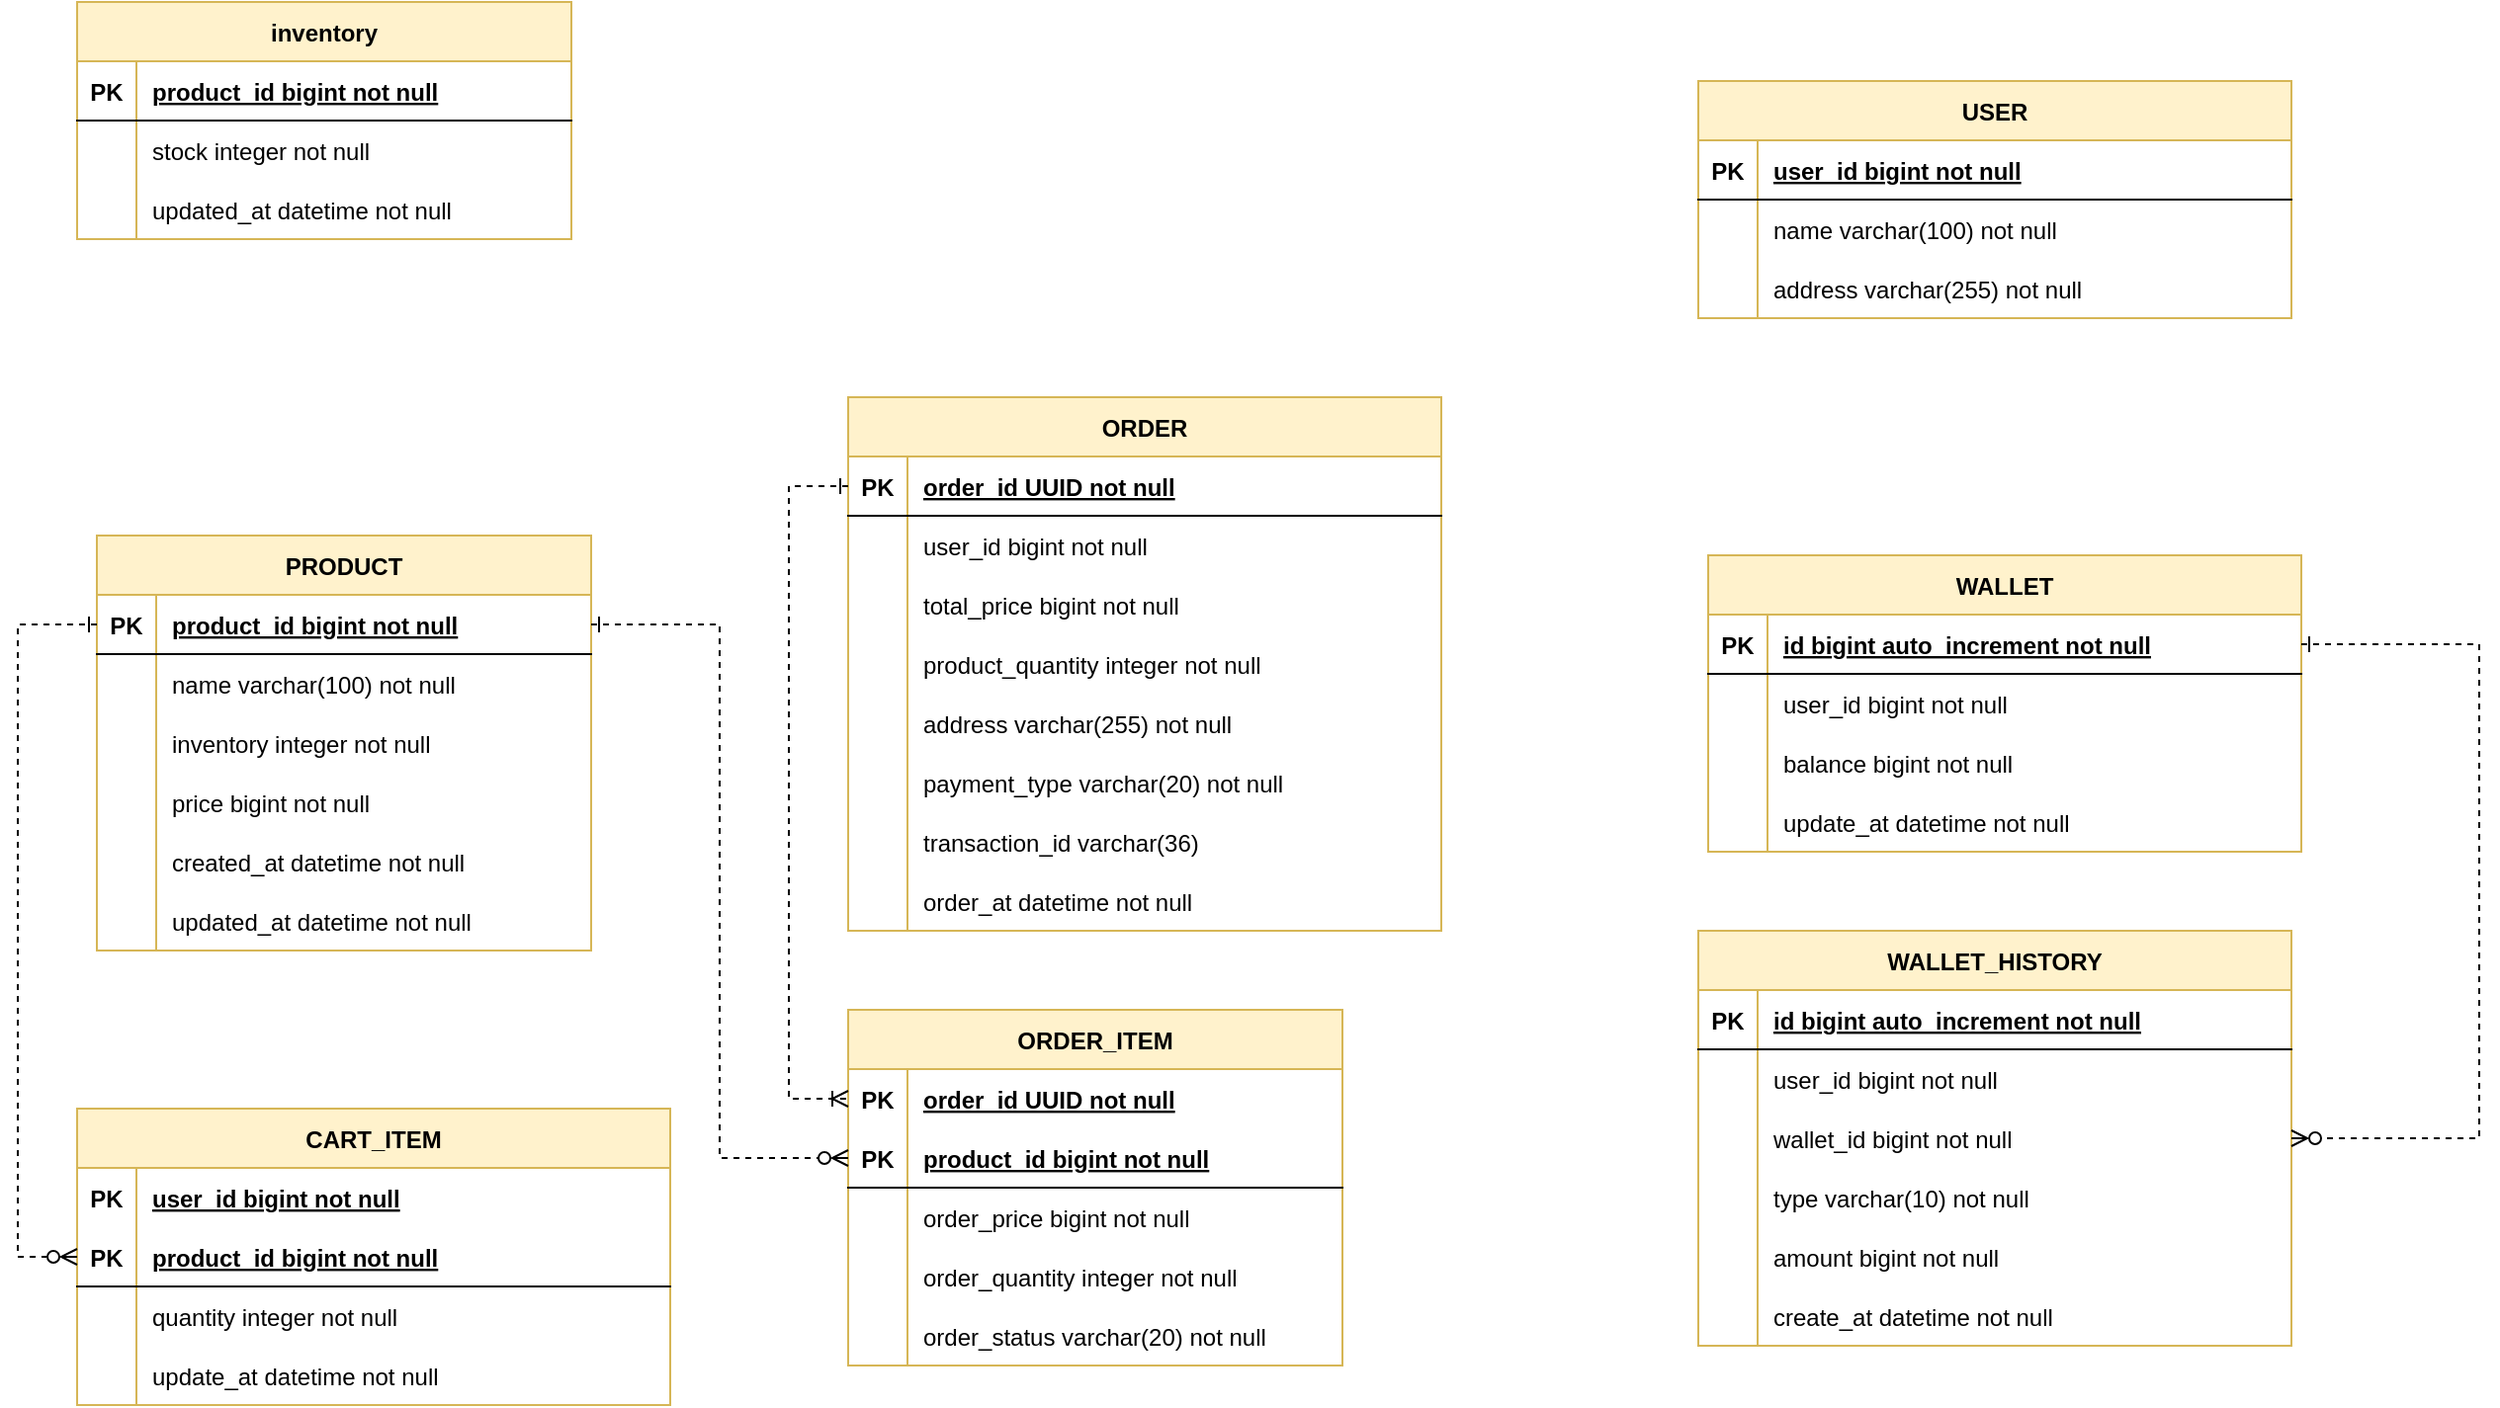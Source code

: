 <mxfile version="24.2.2" type="github">
  <diagram id="R2lEEEUBdFMjLlhIrx00" name="Page-1">
    <mxGraphModel dx="747" dy="1700" grid="1" gridSize="10" guides="1" tooltips="1" connect="1" arrows="1" fold="1" page="1" pageScale="1" pageWidth="850" pageHeight="1100" math="0" shadow="0" extFonts="Permanent Marker^https://fonts.googleapis.com/css?family=Permanent+Marker">
      <root>
        <mxCell id="0" />
        <mxCell id="1" parent="0" />
        <mxCell id="C-vyLk0tnHw3VtMMgP7b-23" value="PRODUCT" style="shape=table;startSize=30;container=1;collapsible=1;childLayout=tableLayout;fixedRows=1;rowLines=0;fontStyle=1;align=center;resizeLast=1;fillColor=#fff2cc;strokeColor=#d6b656;" parent="1" vertex="1">
          <mxGeometry x="120" y="120" width="250" height="210" as="geometry" />
        </mxCell>
        <mxCell id="C-vyLk0tnHw3VtMMgP7b-24" value="" style="shape=partialRectangle;collapsible=0;dropTarget=0;pointerEvents=0;fillColor=none;points=[[0,0.5],[1,0.5]];portConstraint=eastwest;top=0;left=0;right=0;bottom=1;" parent="C-vyLk0tnHw3VtMMgP7b-23" vertex="1">
          <mxGeometry y="30" width="250" height="30" as="geometry" />
        </mxCell>
        <mxCell id="C-vyLk0tnHw3VtMMgP7b-25" value="PK" style="shape=partialRectangle;overflow=hidden;connectable=0;fillColor=none;top=0;left=0;bottom=0;right=0;fontStyle=1;" parent="C-vyLk0tnHw3VtMMgP7b-24" vertex="1">
          <mxGeometry width="30" height="30" as="geometry">
            <mxRectangle width="30" height="30" as="alternateBounds" />
          </mxGeometry>
        </mxCell>
        <mxCell id="C-vyLk0tnHw3VtMMgP7b-26" value="product_id bigint not null" style="shape=partialRectangle;overflow=hidden;connectable=0;fillColor=none;top=0;left=0;bottom=0;right=0;align=left;spacingLeft=6;fontStyle=5;" parent="C-vyLk0tnHw3VtMMgP7b-24" vertex="1">
          <mxGeometry x="30" width="220" height="30" as="geometry">
            <mxRectangle width="220" height="30" as="alternateBounds" />
          </mxGeometry>
        </mxCell>
        <mxCell id="C-vyLk0tnHw3VtMMgP7b-27" value="" style="shape=partialRectangle;collapsible=0;dropTarget=0;pointerEvents=0;fillColor=none;points=[[0,0.5],[1,0.5]];portConstraint=eastwest;top=0;left=0;right=0;bottom=0;" parent="C-vyLk0tnHw3VtMMgP7b-23" vertex="1">
          <mxGeometry y="60" width="250" height="30" as="geometry" />
        </mxCell>
        <mxCell id="C-vyLk0tnHw3VtMMgP7b-28" value="" style="shape=partialRectangle;overflow=hidden;connectable=0;fillColor=none;top=0;left=0;bottom=0;right=0;" parent="C-vyLk0tnHw3VtMMgP7b-27" vertex="1">
          <mxGeometry width="30" height="30" as="geometry">
            <mxRectangle width="30" height="30" as="alternateBounds" />
          </mxGeometry>
        </mxCell>
        <mxCell id="C-vyLk0tnHw3VtMMgP7b-29" value="name varchar(100) not null" style="shape=partialRectangle;overflow=hidden;connectable=0;fillColor=none;top=0;left=0;bottom=0;right=0;align=left;spacingLeft=6;" parent="C-vyLk0tnHw3VtMMgP7b-27" vertex="1">
          <mxGeometry x="30" width="220" height="30" as="geometry">
            <mxRectangle width="220" height="30" as="alternateBounds" />
          </mxGeometry>
        </mxCell>
        <mxCell id="a4mr9qT8pK7Ht2wYqa7h-1" value="" style="shape=tableRow;horizontal=0;startSize=0;swimlaneHead=0;swimlaneBody=0;fillColor=none;collapsible=0;dropTarget=0;points=[[0,0.5],[1,0.5]];portConstraint=eastwest;top=0;left=0;right=0;bottom=0;" parent="C-vyLk0tnHw3VtMMgP7b-23" vertex="1">
          <mxGeometry y="90" width="250" height="30" as="geometry" />
        </mxCell>
        <mxCell id="a4mr9qT8pK7Ht2wYqa7h-2" value="" style="shape=partialRectangle;connectable=0;fillColor=none;top=0;left=0;bottom=0;right=0;editable=1;overflow=hidden;" parent="a4mr9qT8pK7Ht2wYqa7h-1" vertex="1">
          <mxGeometry width="30" height="30" as="geometry">
            <mxRectangle width="30" height="30" as="alternateBounds" />
          </mxGeometry>
        </mxCell>
        <mxCell id="a4mr9qT8pK7Ht2wYqa7h-3" value="inventory integer not null" style="shape=partialRectangle;connectable=0;fillColor=none;top=0;left=0;bottom=0;right=0;align=left;spacingLeft=6;overflow=hidden;" parent="a4mr9qT8pK7Ht2wYqa7h-1" vertex="1">
          <mxGeometry x="30" width="220" height="30" as="geometry">
            <mxRectangle width="220" height="30" as="alternateBounds" />
          </mxGeometry>
        </mxCell>
        <mxCell id="a4mr9qT8pK7Ht2wYqa7h-4" value="" style="shape=tableRow;horizontal=0;startSize=0;swimlaneHead=0;swimlaneBody=0;fillColor=none;collapsible=0;dropTarget=0;points=[[0,0.5],[1,0.5]];portConstraint=eastwest;top=0;left=0;right=0;bottom=0;" parent="C-vyLk0tnHw3VtMMgP7b-23" vertex="1">
          <mxGeometry y="120" width="250" height="30" as="geometry" />
        </mxCell>
        <mxCell id="a4mr9qT8pK7Ht2wYqa7h-5" value="" style="shape=partialRectangle;connectable=0;fillColor=none;top=0;left=0;bottom=0;right=0;editable=1;overflow=hidden;" parent="a4mr9qT8pK7Ht2wYqa7h-4" vertex="1">
          <mxGeometry width="30" height="30" as="geometry">
            <mxRectangle width="30" height="30" as="alternateBounds" />
          </mxGeometry>
        </mxCell>
        <mxCell id="a4mr9qT8pK7Ht2wYqa7h-6" value="price bigint not null" style="shape=partialRectangle;connectable=0;fillColor=none;top=0;left=0;bottom=0;right=0;align=left;spacingLeft=6;overflow=hidden;" parent="a4mr9qT8pK7Ht2wYqa7h-4" vertex="1">
          <mxGeometry x="30" width="220" height="30" as="geometry">
            <mxRectangle width="220" height="30" as="alternateBounds" />
          </mxGeometry>
        </mxCell>
        <mxCell id="a4mr9qT8pK7Ht2wYqa7h-7" value="" style="shape=tableRow;horizontal=0;startSize=0;swimlaneHead=0;swimlaneBody=0;fillColor=none;collapsible=0;dropTarget=0;points=[[0,0.5],[1,0.5]];portConstraint=eastwest;top=0;left=0;right=0;bottom=0;" parent="C-vyLk0tnHw3VtMMgP7b-23" vertex="1">
          <mxGeometry y="150" width="250" height="30" as="geometry" />
        </mxCell>
        <mxCell id="a4mr9qT8pK7Ht2wYqa7h-8" value="" style="shape=partialRectangle;connectable=0;fillColor=none;top=0;left=0;bottom=0;right=0;editable=1;overflow=hidden;" parent="a4mr9qT8pK7Ht2wYqa7h-7" vertex="1">
          <mxGeometry width="30" height="30" as="geometry">
            <mxRectangle width="30" height="30" as="alternateBounds" />
          </mxGeometry>
        </mxCell>
        <mxCell id="a4mr9qT8pK7Ht2wYqa7h-9" value="created_at datetime not null" style="shape=partialRectangle;connectable=0;fillColor=none;top=0;left=0;bottom=0;right=0;align=left;spacingLeft=6;overflow=hidden;" parent="a4mr9qT8pK7Ht2wYqa7h-7" vertex="1">
          <mxGeometry x="30" width="220" height="30" as="geometry">
            <mxRectangle width="220" height="30" as="alternateBounds" />
          </mxGeometry>
        </mxCell>
        <mxCell id="a4mr9qT8pK7Ht2wYqa7h-10" value="" style="shape=tableRow;horizontal=0;startSize=0;swimlaneHead=0;swimlaneBody=0;fillColor=none;collapsible=0;dropTarget=0;points=[[0,0.5],[1,0.5]];portConstraint=eastwest;top=0;left=0;right=0;bottom=0;" parent="C-vyLk0tnHw3VtMMgP7b-23" vertex="1">
          <mxGeometry y="180" width="250" height="30" as="geometry" />
        </mxCell>
        <mxCell id="a4mr9qT8pK7Ht2wYqa7h-11" value="" style="shape=partialRectangle;connectable=0;fillColor=none;top=0;left=0;bottom=0;right=0;editable=1;overflow=hidden;" parent="a4mr9qT8pK7Ht2wYqa7h-10" vertex="1">
          <mxGeometry width="30" height="30" as="geometry">
            <mxRectangle width="30" height="30" as="alternateBounds" />
          </mxGeometry>
        </mxCell>
        <mxCell id="a4mr9qT8pK7Ht2wYqa7h-12" value="updated_at datetime not null" style="shape=partialRectangle;connectable=0;fillColor=none;top=0;left=0;bottom=0;right=0;align=left;spacingLeft=6;overflow=hidden;" parent="a4mr9qT8pK7Ht2wYqa7h-10" vertex="1">
          <mxGeometry x="30" width="220" height="30" as="geometry">
            <mxRectangle width="220" height="30" as="alternateBounds" />
          </mxGeometry>
        </mxCell>
        <mxCell id="a4mr9qT8pK7Ht2wYqa7h-13" value="ORDER" style="shape=table;startSize=30;container=1;collapsible=1;childLayout=tableLayout;fixedRows=1;rowLines=0;fontStyle=1;align=center;resizeLast=1;fillColor=#fff2cc;strokeColor=#d6b656;" parent="1" vertex="1">
          <mxGeometry x="500" y="50" width="300" height="270" as="geometry" />
        </mxCell>
        <mxCell id="a4mr9qT8pK7Ht2wYqa7h-14" value="" style="shape=partialRectangle;collapsible=0;dropTarget=0;pointerEvents=0;fillColor=none;points=[[0,0.5],[1,0.5]];portConstraint=eastwest;top=0;left=0;right=0;bottom=1;" parent="a4mr9qT8pK7Ht2wYqa7h-13" vertex="1">
          <mxGeometry y="30" width="300" height="30" as="geometry" />
        </mxCell>
        <mxCell id="a4mr9qT8pK7Ht2wYqa7h-15" value="PK" style="shape=partialRectangle;overflow=hidden;connectable=0;fillColor=none;top=0;left=0;bottom=0;right=0;fontStyle=1;" parent="a4mr9qT8pK7Ht2wYqa7h-14" vertex="1">
          <mxGeometry width="30" height="30" as="geometry">
            <mxRectangle width="30" height="30" as="alternateBounds" />
          </mxGeometry>
        </mxCell>
        <mxCell id="a4mr9qT8pK7Ht2wYqa7h-16" value="order_id UUID not null" style="shape=partialRectangle;overflow=hidden;connectable=0;fillColor=none;top=0;left=0;bottom=0;right=0;align=left;spacingLeft=6;fontStyle=5;" parent="a4mr9qT8pK7Ht2wYqa7h-14" vertex="1">
          <mxGeometry x="30" width="270" height="30" as="geometry">
            <mxRectangle width="270" height="30" as="alternateBounds" />
          </mxGeometry>
        </mxCell>
        <mxCell id="a4mr9qT8pK7Ht2wYqa7h-17" value="" style="shape=partialRectangle;collapsible=0;dropTarget=0;pointerEvents=0;fillColor=none;points=[[0,0.5],[1,0.5]];portConstraint=eastwest;top=0;left=0;right=0;bottom=0;" parent="a4mr9qT8pK7Ht2wYqa7h-13" vertex="1">
          <mxGeometry y="60" width="300" height="30" as="geometry" />
        </mxCell>
        <mxCell id="a4mr9qT8pK7Ht2wYqa7h-18" value="" style="shape=partialRectangle;overflow=hidden;connectable=0;fillColor=none;top=0;left=0;bottom=0;right=0;" parent="a4mr9qT8pK7Ht2wYqa7h-17" vertex="1">
          <mxGeometry width="30" height="30" as="geometry">
            <mxRectangle width="30" height="30" as="alternateBounds" />
          </mxGeometry>
        </mxCell>
        <mxCell id="a4mr9qT8pK7Ht2wYqa7h-19" value="user_id bigint not null" style="shape=partialRectangle;overflow=hidden;connectable=0;fillColor=none;top=0;left=0;bottom=0;right=0;align=left;spacingLeft=6;" parent="a4mr9qT8pK7Ht2wYqa7h-17" vertex="1">
          <mxGeometry x="30" width="270" height="30" as="geometry">
            <mxRectangle width="270" height="30" as="alternateBounds" />
          </mxGeometry>
        </mxCell>
        <mxCell id="a4mr9qT8pK7Ht2wYqa7h-20" value="" style="shape=tableRow;horizontal=0;startSize=0;swimlaneHead=0;swimlaneBody=0;fillColor=none;collapsible=0;dropTarget=0;points=[[0,0.5],[1,0.5]];portConstraint=eastwest;top=0;left=0;right=0;bottom=0;" parent="a4mr9qT8pK7Ht2wYqa7h-13" vertex="1">
          <mxGeometry y="90" width="300" height="30" as="geometry" />
        </mxCell>
        <mxCell id="a4mr9qT8pK7Ht2wYqa7h-21" value="" style="shape=partialRectangle;connectable=0;fillColor=none;top=0;left=0;bottom=0;right=0;editable=1;overflow=hidden;" parent="a4mr9qT8pK7Ht2wYqa7h-20" vertex="1">
          <mxGeometry width="30" height="30" as="geometry">
            <mxRectangle width="30" height="30" as="alternateBounds" />
          </mxGeometry>
        </mxCell>
        <mxCell id="a4mr9qT8pK7Ht2wYqa7h-22" value="total_price bigint not null" style="shape=partialRectangle;connectable=0;fillColor=none;top=0;left=0;bottom=0;right=0;align=left;spacingLeft=6;overflow=hidden;" parent="a4mr9qT8pK7Ht2wYqa7h-20" vertex="1">
          <mxGeometry x="30" width="270" height="30" as="geometry">
            <mxRectangle width="270" height="30" as="alternateBounds" />
          </mxGeometry>
        </mxCell>
        <mxCell id="a4mr9qT8pK7Ht2wYqa7h-23" value="" style="shape=tableRow;horizontal=0;startSize=0;swimlaneHead=0;swimlaneBody=0;fillColor=none;collapsible=0;dropTarget=0;points=[[0,0.5],[1,0.5]];portConstraint=eastwest;top=0;left=0;right=0;bottom=0;" parent="a4mr9qT8pK7Ht2wYqa7h-13" vertex="1">
          <mxGeometry y="120" width="300" height="30" as="geometry" />
        </mxCell>
        <mxCell id="a4mr9qT8pK7Ht2wYqa7h-24" value="" style="shape=partialRectangle;connectable=0;fillColor=none;top=0;left=0;bottom=0;right=0;editable=1;overflow=hidden;" parent="a4mr9qT8pK7Ht2wYqa7h-23" vertex="1">
          <mxGeometry width="30" height="30" as="geometry">
            <mxRectangle width="30" height="30" as="alternateBounds" />
          </mxGeometry>
        </mxCell>
        <mxCell id="a4mr9qT8pK7Ht2wYqa7h-25" value="product_quantity integer not null" style="shape=partialRectangle;connectable=0;fillColor=none;top=0;left=0;bottom=0;right=0;align=left;spacingLeft=6;overflow=hidden;" parent="a4mr9qT8pK7Ht2wYqa7h-23" vertex="1">
          <mxGeometry x="30" width="270" height="30" as="geometry">
            <mxRectangle width="270" height="30" as="alternateBounds" />
          </mxGeometry>
        </mxCell>
        <mxCell id="a4mr9qT8pK7Ht2wYqa7h-141" value="" style="shape=tableRow;horizontal=0;startSize=0;swimlaneHead=0;swimlaneBody=0;fillColor=none;collapsible=0;dropTarget=0;points=[[0,0.5],[1,0.5]];portConstraint=eastwest;top=0;left=0;right=0;bottom=0;" parent="a4mr9qT8pK7Ht2wYqa7h-13" vertex="1">
          <mxGeometry y="150" width="300" height="30" as="geometry" />
        </mxCell>
        <mxCell id="a4mr9qT8pK7Ht2wYqa7h-142" value="" style="shape=partialRectangle;connectable=0;fillColor=none;top=0;left=0;bottom=0;right=0;editable=1;overflow=hidden;" parent="a4mr9qT8pK7Ht2wYqa7h-141" vertex="1">
          <mxGeometry width="30" height="30" as="geometry">
            <mxRectangle width="30" height="30" as="alternateBounds" />
          </mxGeometry>
        </mxCell>
        <mxCell id="a4mr9qT8pK7Ht2wYqa7h-143" value="address varchar(255) not null" style="shape=partialRectangle;connectable=0;fillColor=none;top=0;left=0;bottom=0;right=0;align=left;spacingLeft=6;overflow=hidden;" parent="a4mr9qT8pK7Ht2wYqa7h-141" vertex="1">
          <mxGeometry x="30" width="270" height="30" as="geometry">
            <mxRectangle width="270" height="30" as="alternateBounds" />
          </mxGeometry>
        </mxCell>
        <mxCell id="a4mr9qT8pK7Ht2wYqa7h-147" value="" style="shape=tableRow;horizontal=0;startSize=0;swimlaneHead=0;swimlaneBody=0;fillColor=none;collapsible=0;dropTarget=0;points=[[0,0.5],[1,0.5]];portConstraint=eastwest;top=0;left=0;right=0;bottom=0;" parent="a4mr9qT8pK7Ht2wYqa7h-13" vertex="1">
          <mxGeometry y="180" width="300" height="30" as="geometry" />
        </mxCell>
        <mxCell id="a4mr9qT8pK7Ht2wYqa7h-148" value="" style="shape=partialRectangle;connectable=0;fillColor=none;top=0;left=0;bottom=0;right=0;editable=1;overflow=hidden;" parent="a4mr9qT8pK7Ht2wYqa7h-147" vertex="1">
          <mxGeometry width="30" height="30" as="geometry">
            <mxRectangle width="30" height="30" as="alternateBounds" />
          </mxGeometry>
        </mxCell>
        <mxCell id="a4mr9qT8pK7Ht2wYqa7h-149" value="payment_type varchar(20) not null" style="shape=partialRectangle;connectable=0;fillColor=none;top=0;left=0;bottom=0;right=0;align=left;spacingLeft=6;overflow=hidden;" parent="a4mr9qT8pK7Ht2wYqa7h-147" vertex="1">
          <mxGeometry x="30" width="270" height="30" as="geometry">
            <mxRectangle width="270" height="30" as="alternateBounds" />
          </mxGeometry>
        </mxCell>
        <mxCell id="a4mr9qT8pK7Ht2wYqa7h-144" value="" style="shape=tableRow;horizontal=0;startSize=0;swimlaneHead=0;swimlaneBody=0;fillColor=none;collapsible=0;dropTarget=0;points=[[0,0.5],[1,0.5]];portConstraint=eastwest;top=0;left=0;right=0;bottom=0;" parent="a4mr9qT8pK7Ht2wYqa7h-13" vertex="1">
          <mxGeometry y="210" width="300" height="30" as="geometry" />
        </mxCell>
        <mxCell id="a4mr9qT8pK7Ht2wYqa7h-145" value="" style="shape=partialRectangle;connectable=0;fillColor=none;top=0;left=0;bottom=0;right=0;editable=1;overflow=hidden;" parent="a4mr9qT8pK7Ht2wYqa7h-144" vertex="1">
          <mxGeometry width="30" height="30" as="geometry">
            <mxRectangle width="30" height="30" as="alternateBounds" />
          </mxGeometry>
        </mxCell>
        <mxCell id="a4mr9qT8pK7Ht2wYqa7h-146" value="transaction_id varchar(36)" style="shape=partialRectangle;connectable=0;fillColor=none;top=0;left=0;bottom=0;right=0;align=left;spacingLeft=6;overflow=hidden;" parent="a4mr9qT8pK7Ht2wYqa7h-144" vertex="1">
          <mxGeometry x="30" width="270" height="30" as="geometry">
            <mxRectangle width="270" height="30" as="alternateBounds" />
          </mxGeometry>
        </mxCell>
        <mxCell id="a4mr9qT8pK7Ht2wYqa7h-26" value="" style="shape=tableRow;horizontal=0;startSize=0;swimlaneHead=0;swimlaneBody=0;fillColor=none;collapsible=0;dropTarget=0;points=[[0,0.5],[1,0.5]];portConstraint=eastwest;top=0;left=0;right=0;bottom=0;" parent="a4mr9qT8pK7Ht2wYqa7h-13" vertex="1">
          <mxGeometry y="240" width="300" height="30" as="geometry" />
        </mxCell>
        <mxCell id="a4mr9qT8pK7Ht2wYqa7h-27" value="" style="shape=partialRectangle;connectable=0;fillColor=none;top=0;left=0;bottom=0;right=0;editable=1;overflow=hidden;" parent="a4mr9qT8pK7Ht2wYqa7h-26" vertex="1">
          <mxGeometry width="30" height="30" as="geometry">
            <mxRectangle width="30" height="30" as="alternateBounds" />
          </mxGeometry>
        </mxCell>
        <mxCell id="a4mr9qT8pK7Ht2wYqa7h-28" value="order_at datetime not null" style="shape=partialRectangle;connectable=0;fillColor=none;top=0;left=0;bottom=0;right=0;align=left;spacingLeft=6;overflow=hidden;" parent="a4mr9qT8pK7Ht2wYqa7h-26" vertex="1">
          <mxGeometry x="30" width="270" height="30" as="geometry">
            <mxRectangle width="270" height="30" as="alternateBounds" />
          </mxGeometry>
        </mxCell>
        <mxCell id="a4mr9qT8pK7Ht2wYqa7h-32" value="ORDER_ITEM" style="shape=table;startSize=30;container=1;collapsible=1;childLayout=tableLayout;fixedRows=1;rowLines=0;fontStyle=1;align=center;resizeLast=1;fillColor=#fff2cc;strokeColor=#d6b656;" parent="1" vertex="1">
          <mxGeometry x="500" y="360" width="250" height="180" as="geometry" />
        </mxCell>
        <mxCell id="a4mr9qT8pK7Ht2wYqa7h-51" value="" style="shape=tableRow;horizontal=0;startSize=0;swimlaneHead=0;swimlaneBody=0;fillColor=none;collapsible=0;dropTarget=0;points=[[0,0.5],[1,0.5]];portConstraint=eastwest;top=0;left=0;right=0;bottom=0;" parent="a4mr9qT8pK7Ht2wYqa7h-32" vertex="1">
          <mxGeometry y="30" width="250" height="30" as="geometry" />
        </mxCell>
        <mxCell id="a4mr9qT8pK7Ht2wYqa7h-52" value="PK" style="shape=partialRectangle;connectable=0;fillColor=none;top=0;left=0;bottom=0;right=0;editable=1;overflow=hidden;fontStyle=1" parent="a4mr9qT8pK7Ht2wYqa7h-51" vertex="1">
          <mxGeometry width="30" height="30" as="geometry">
            <mxRectangle width="30" height="30" as="alternateBounds" />
          </mxGeometry>
        </mxCell>
        <mxCell id="a4mr9qT8pK7Ht2wYqa7h-53" value="order_id UUID not null" style="shape=partialRectangle;connectable=0;fillColor=none;top=0;left=0;bottom=0;right=0;align=left;spacingLeft=6;overflow=hidden;fontStyle=5" parent="a4mr9qT8pK7Ht2wYqa7h-51" vertex="1">
          <mxGeometry x="30" width="220" height="30" as="geometry">
            <mxRectangle width="220" height="30" as="alternateBounds" />
          </mxGeometry>
        </mxCell>
        <mxCell id="a4mr9qT8pK7Ht2wYqa7h-33" value="" style="shape=partialRectangle;collapsible=0;dropTarget=0;pointerEvents=0;fillColor=none;points=[[0,0.5],[1,0.5]];portConstraint=eastwest;top=0;left=0;right=0;bottom=1;" parent="a4mr9qT8pK7Ht2wYqa7h-32" vertex="1">
          <mxGeometry y="60" width="250" height="30" as="geometry" />
        </mxCell>
        <mxCell id="a4mr9qT8pK7Ht2wYqa7h-34" value="PK" style="shape=partialRectangle;overflow=hidden;connectable=0;fillColor=none;top=0;left=0;bottom=0;right=0;fontStyle=1;" parent="a4mr9qT8pK7Ht2wYqa7h-33" vertex="1">
          <mxGeometry width="30" height="30" as="geometry">
            <mxRectangle width="30" height="30" as="alternateBounds" />
          </mxGeometry>
        </mxCell>
        <mxCell id="a4mr9qT8pK7Ht2wYqa7h-35" value="product_id bigint not null" style="shape=partialRectangle;overflow=hidden;connectable=0;fillColor=none;top=0;left=0;bottom=0;right=0;align=left;spacingLeft=6;fontStyle=5;" parent="a4mr9qT8pK7Ht2wYqa7h-33" vertex="1">
          <mxGeometry x="30" width="220" height="30" as="geometry">
            <mxRectangle width="220" height="30" as="alternateBounds" />
          </mxGeometry>
        </mxCell>
        <mxCell id="a4mr9qT8pK7Ht2wYqa7h-36" value="" style="shape=partialRectangle;collapsible=0;dropTarget=0;pointerEvents=0;fillColor=none;points=[[0,0.5],[1,0.5]];portConstraint=eastwest;top=0;left=0;right=0;bottom=0;" parent="a4mr9qT8pK7Ht2wYqa7h-32" vertex="1">
          <mxGeometry y="90" width="250" height="30" as="geometry" />
        </mxCell>
        <mxCell id="a4mr9qT8pK7Ht2wYqa7h-37" value="" style="shape=partialRectangle;overflow=hidden;connectable=0;fillColor=none;top=0;left=0;bottom=0;right=0;" parent="a4mr9qT8pK7Ht2wYqa7h-36" vertex="1">
          <mxGeometry width="30" height="30" as="geometry">
            <mxRectangle width="30" height="30" as="alternateBounds" />
          </mxGeometry>
        </mxCell>
        <mxCell id="a4mr9qT8pK7Ht2wYqa7h-38" value="order_price bigint not null" style="shape=partialRectangle;overflow=hidden;connectable=0;fillColor=none;top=0;left=0;bottom=0;right=0;align=left;spacingLeft=6;" parent="a4mr9qT8pK7Ht2wYqa7h-36" vertex="1">
          <mxGeometry x="30" width="220" height="30" as="geometry">
            <mxRectangle width="220" height="30" as="alternateBounds" />
          </mxGeometry>
        </mxCell>
        <mxCell id="a4mr9qT8pK7Ht2wYqa7h-39" value="" style="shape=tableRow;horizontal=0;startSize=0;swimlaneHead=0;swimlaneBody=0;fillColor=none;collapsible=0;dropTarget=0;points=[[0,0.5],[1,0.5]];portConstraint=eastwest;top=0;left=0;right=0;bottom=0;" parent="a4mr9qT8pK7Ht2wYqa7h-32" vertex="1">
          <mxGeometry y="120" width="250" height="30" as="geometry" />
        </mxCell>
        <mxCell id="a4mr9qT8pK7Ht2wYqa7h-40" value="" style="shape=partialRectangle;connectable=0;fillColor=none;top=0;left=0;bottom=0;right=0;editable=1;overflow=hidden;" parent="a4mr9qT8pK7Ht2wYqa7h-39" vertex="1">
          <mxGeometry width="30" height="30" as="geometry">
            <mxRectangle width="30" height="30" as="alternateBounds" />
          </mxGeometry>
        </mxCell>
        <mxCell id="a4mr9qT8pK7Ht2wYqa7h-41" value="order_quantity integer not null" style="shape=partialRectangle;connectable=0;fillColor=none;top=0;left=0;bottom=0;right=0;align=left;spacingLeft=6;overflow=hidden;" parent="a4mr9qT8pK7Ht2wYqa7h-39" vertex="1">
          <mxGeometry x="30" width="220" height="30" as="geometry">
            <mxRectangle width="220" height="30" as="alternateBounds" />
          </mxGeometry>
        </mxCell>
        <mxCell id="a4mr9qT8pK7Ht2wYqa7h-42" value="" style="shape=tableRow;horizontal=0;startSize=0;swimlaneHead=0;swimlaneBody=0;fillColor=none;collapsible=0;dropTarget=0;points=[[0,0.5],[1,0.5]];portConstraint=eastwest;top=0;left=0;right=0;bottom=0;" parent="a4mr9qT8pK7Ht2wYqa7h-32" vertex="1">
          <mxGeometry y="150" width="250" height="30" as="geometry" />
        </mxCell>
        <mxCell id="a4mr9qT8pK7Ht2wYqa7h-43" value="" style="shape=partialRectangle;connectable=0;fillColor=none;top=0;left=0;bottom=0;right=0;editable=1;overflow=hidden;" parent="a4mr9qT8pK7Ht2wYqa7h-42" vertex="1">
          <mxGeometry width="30" height="30" as="geometry">
            <mxRectangle width="30" height="30" as="alternateBounds" />
          </mxGeometry>
        </mxCell>
        <mxCell id="a4mr9qT8pK7Ht2wYqa7h-44" value="order_status varchar(20) not null" style="shape=partialRectangle;connectable=0;fillColor=none;top=0;left=0;bottom=0;right=0;align=left;spacingLeft=6;overflow=hidden;" parent="a4mr9qT8pK7Ht2wYqa7h-42" vertex="1">
          <mxGeometry x="30" width="220" height="30" as="geometry">
            <mxRectangle width="220" height="30" as="alternateBounds" />
          </mxGeometry>
        </mxCell>
        <mxCell id="a4mr9qT8pK7Ht2wYqa7h-55" style="edgeStyle=orthogonalEdgeStyle;rounded=0;orthogonalLoop=1;jettySize=auto;html=1;dashed=1;startArrow=ERone;startFill=0;endArrow=ERoneToMany;endFill=0;" parent="1" source="a4mr9qT8pK7Ht2wYqa7h-14" target="a4mr9qT8pK7Ht2wYqa7h-51" edge="1">
          <mxGeometry relative="1" as="geometry">
            <Array as="points">
              <mxPoint x="470" y="95" />
              <mxPoint x="470" y="405" />
            </Array>
          </mxGeometry>
        </mxCell>
        <mxCell id="a4mr9qT8pK7Ht2wYqa7h-56" style="edgeStyle=orthogonalEdgeStyle;rounded=0;orthogonalLoop=1;jettySize=auto;html=1;dashed=1;endArrow=ERzeroToMany;endFill=0;startArrow=ERone;startFill=0;" parent="1" source="C-vyLk0tnHw3VtMMgP7b-24" target="a4mr9qT8pK7Ht2wYqa7h-33" edge="1">
          <mxGeometry relative="1" as="geometry" />
        </mxCell>
        <mxCell id="a4mr9qT8pK7Ht2wYqa7h-57" value="WALLET" style="shape=table;startSize=30;container=1;collapsible=1;childLayout=tableLayout;fixedRows=1;rowLines=0;fontStyle=1;align=center;resizeLast=1;fillColor=#fff2cc;strokeColor=#d6b656;" parent="1" vertex="1">
          <mxGeometry x="935" y="130" width="300" height="150" as="geometry" />
        </mxCell>
        <mxCell id="a4mr9qT8pK7Ht2wYqa7h-58" value="" style="shape=partialRectangle;collapsible=0;dropTarget=0;pointerEvents=0;fillColor=none;points=[[0,0.5],[1,0.5]];portConstraint=eastwest;top=0;left=0;right=0;bottom=1;" parent="a4mr9qT8pK7Ht2wYqa7h-57" vertex="1">
          <mxGeometry y="30" width="300" height="30" as="geometry" />
        </mxCell>
        <mxCell id="a4mr9qT8pK7Ht2wYqa7h-59" value="PK" style="shape=partialRectangle;overflow=hidden;connectable=0;fillColor=none;top=0;left=0;bottom=0;right=0;fontStyle=1;" parent="a4mr9qT8pK7Ht2wYqa7h-58" vertex="1">
          <mxGeometry width="30" height="30" as="geometry">
            <mxRectangle width="30" height="30" as="alternateBounds" />
          </mxGeometry>
        </mxCell>
        <mxCell id="a4mr9qT8pK7Ht2wYqa7h-60" value="id bigint auto_increment not null" style="shape=partialRectangle;overflow=hidden;connectable=0;fillColor=none;top=0;left=0;bottom=0;right=0;align=left;spacingLeft=6;fontStyle=5;" parent="a4mr9qT8pK7Ht2wYqa7h-58" vertex="1">
          <mxGeometry x="30" width="270" height="30" as="geometry">
            <mxRectangle width="270" height="30" as="alternateBounds" />
          </mxGeometry>
        </mxCell>
        <mxCell id="a4mr9qT8pK7Ht2wYqa7h-61" value="" style="shape=partialRectangle;collapsible=0;dropTarget=0;pointerEvents=0;fillColor=none;points=[[0,0.5],[1,0.5]];portConstraint=eastwest;top=0;left=0;right=0;bottom=0;" parent="a4mr9qT8pK7Ht2wYqa7h-57" vertex="1">
          <mxGeometry y="60" width="300" height="30" as="geometry" />
        </mxCell>
        <mxCell id="a4mr9qT8pK7Ht2wYqa7h-62" value="" style="shape=partialRectangle;overflow=hidden;connectable=0;fillColor=none;top=0;left=0;bottom=0;right=0;" parent="a4mr9qT8pK7Ht2wYqa7h-61" vertex="1">
          <mxGeometry width="30" height="30" as="geometry">
            <mxRectangle width="30" height="30" as="alternateBounds" />
          </mxGeometry>
        </mxCell>
        <mxCell id="a4mr9qT8pK7Ht2wYqa7h-63" value="user_id bigint not null" style="shape=partialRectangle;overflow=hidden;connectable=0;fillColor=none;top=0;left=0;bottom=0;right=0;align=left;spacingLeft=6;" parent="a4mr9qT8pK7Ht2wYqa7h-61" vertex="1">
          <mxGeometry x="30" width="270" height="30" as="geometry">
            <mxRectangle width="270" height="30" as="alternateBounds" />
          </mxGeometry>
        </mxCell>
        <mxCell id="a4mr9qT8pK7Ht2wYqa7h-90" value="" style="shape=tableRow;horizontal=0;startSize=0;swimlaneHead=0;swimlaneBody=0;fillColor=none;collapsible=0;dropTarget=0;points=[[0,0.5],[1,0.5]];portConstraint=eastwest;top=0;left=0;right=0;bottom=0;" parent="a4mr9qT8pK7Ht2wYqa7h-57" vertex="1">
          <mxGeometry y="90" width="300" height="30" as="geometry" />
        </mxCell>
        <mxCell id="a4mr9qT8pK7Ht2wYqa7h-91" value="" style="shape=partialRectangle;connectable=0;fillColor=none;top=0;left=0;bottom=0;right=0;editable=1;overflow=hidden;" parent="a4mr9qT8pK7Ht2wYqa7h-90" vertex="1">
          <mxGeometry width="30" height="30" as="geometry">
            <mxRectangle width="30" height="30" as="alternateBounds" />
          </mxGeometry>
        </mxCell>
        <mxCell id="a4mr9qT8pK7Ht2wYqa7h-92" value="balance bigint not null" style="shape=partialRectangle;connectable=0;fillColor=none;top=0;left=0;bottom=0;right=0;align=left;spacingLeft=6;overflow=hidden;" parent="a4mr9qT8pK7Ht2wYqa7h-90" vertex="1">
          <mxGeometry x="30" width="270" height="30" as="geometry">
            <mxRectangle width="270" height="30" as="alternateBounds" />
          </mxGeometry>
        </mxCell>
        <mxCell id="a4mr9qT8pK7Ht2wYqa7h-64" value="" style="shape=tableRow;horizontal=0;startSize=0;swimlaneHead=0;swimlaneBody=0;fillColor=none;collapsible=0;dropTarget=0;points=[[0,0.5],[1,0.5]];portConstraint=eastwest;top=0;left=0;right=0;bottom=0;" parent="a4mr9qT8pK7Ht2wYqa7h-57" vertex="1">
          <mxGeometry y="120" width="300" height="30" as="geometry" />
        </mxCell>
        <mxCell id="a4mr9qT8pK7Ht2wYqa7h-65" value="" style="shape=partialRectangle;connectable=0;fillColor=none;top=0;left=0;bottom=0;right=0;editable=1;overflow=hidden;" parent="a4mr9qT8pK7Ht2wYqa7h-64" vertex="1">
          <mxGeometry width="30" height="30" as="geometry">
            <mxRectangle width="30" height="30" as="alternateBounds" />
          </mxGeometry>
        </mxCell>
        <mxCell id="a4mr9qT8pK7Ht2wYqa7h-66" value="update_at datetime not null" style="shape=partialRectangle;connectable=0;fillColor=none;top=0;left=0;bottom=0;right=0;align=left;spacingLeft=6;overflow=hidden;" parent="a4mr9qT8pK7Ht2wYqa7h-64" vertex="1">
          <mxGeometry x="30" width="270" height="30" as="geometry">
            <mxRectangle width="270" height="30" as="alternateBounds" />
          </mxGeometry>
        </mxCell>
        <mxCell id="a4mr9qT8pK7Ht2wYqa7h-73" value="WALLET_HISTORY" style="shape=table;startSize=30;container=1;collapsible=1;childLayout=tableLayout;fixedRows=1;rowLines=0;fontStyle=1;align=center;resizeLast=1;fillColor=#fff2cc;strokeColor=#d6b656;" parent="1" vertex="1">
          <mxGeometry x="930" y="320" width="300" height="210" as="geometry" />
        </mxCell>
        <mxCell id="a4mr9qT8pK7Ht2wYqa7h-74" value="" style="shape=partialRectangle;collapsible=0;dropTarget=0;pointerEvents=0;fillColor=none;points=[[0,0.5],[1,0.5]];portConstraint=eastwest;top=0;left=0;right=0;bottom=1;" parent="a4mr9qT8pK7Ht2wYqa7h-73" vertex="1">
          <mxGeometry y="30" width="300" height="30" as="geometry" />
        </mxCell>
        <mxCell id="a4mr9qT8pK7Ht2wYqa7h-75" value="PK" style="shape=partialRectangle;overflow=hidden;connectable=0;fillColor=none;top=0;left=0;bottom=0;right=0;fontStyle=1;" parent="a4mr9qT8pK7Ht2wYqa7h-74" vertex="1">
          <mxGeometry width="30" height="30" as="geometry">
            <mxRectangle width="30" height="30" as="alternateBounds" />
          </mxGeometry>
        </mxCell>
        <mxCell id="a4mr9qT8pK7Ht2wYqa7h-76" value="id bigint auto_increment not null" style="shape=partialRectangle;overflow=hidden;connectable=0;fillColor=none;top=0;left=0;bottom=0;right=0;align=left;spacingLeft=6;fontStyle=5;" parent="a4mr9qT8pK7Ht2wYqa7h-74" vertex="1">
          <mxGeometry x="30" width="270" height="30" as="geometry">
            <mxRectangle width="270" height="30" as="alternateBounds" />
          </mxGeometry>
        </mxCell>
        <mxCell id="a4mr9qT8pK7Ht2wYqa7h-77" value="" style="shape=partialRectangle;collapsible=0;dropTarget=0;pointerEvents=0;fillColor=none;points=[[0,0.5],[1,0.5]];portConstraint=eastwest;top=0;left=0;right=0;bottom=0;" parent="a4mr9qT8pK7Ht2wYqa7h-73" vertex="1">
          <mxGeometry y="60" width="300" height="30" as="geometry" />
        </mxCell>
        <mxCell id="a4mr9qT8pK7Ht2wYqa7h-78" value="" style="shape=partialRectangle;overflow=hidden;connectable=0;fillColor=none;top=0;left=0;bottom=0;right=0;" parent="a4mr9qT8pK7Ht2wYqa7h-77" vertex="1">
          <mxGeometry width="30" height="30" as="geometry">
            <mxRectangle width="30" height="30" as="alternateBounds" />
          </mxGeometry>
        </mxCell>
        <mxCell id="a4mr9qT8pK7Ht2wYqa7h-79" value="user_id bigint not null" style="shape=partialRectangle;overflow=hidden;connectable=0;fillColor=none;top=0;left=0;bottom=0;right=0;align=left;spacingLeft=6;" parent="a4mr9qT8pK7Ht2wYqa7h-77" vertex="1">
          <mxGeometry x="30" width="270" height="30" as="geometry">
            <mxRectangle width="270" height="30" as="alternateBounds" />
          </mxGeometry>
        </mxCell>
        <mxCell id="a4mr9qT8pK7Ht2wYqa7h-94" value="" style="shape=tableRow;horizontal=0;startSize=0;swimlaneHead=0;swimlaneBody=0;fillColor=none;collapsible=0;dropTarget=0;points=[[0,0.5],[1,0.5]];portConstraint=eastwest;top=0;left=0;right=0;bottom=0;" parent="a4mr9qT8pK7Ht2wYqa7h-73" vertex="1">
          <mxGeometry y="90" width="300" height="30" as="geometry" />
        </mxCell>
        <mxCell id="a4mr9qT8pK7Ht2wYqa7h-95" value="" style="shape=partialRectangle;connectable=0;fillColor=none;top=0;left=0;bottom=0;right=0;editable=1;overflow=hidden;" parent="a4mr9qT8pK7Ht2wYqa7h-94" vertex="1">
          <mxGeometry width="30" height="30" as="geometry">
            <mxRectangle width="30" height="30" as="alternateBounds" />
          </mxGeometry>
        </mxCell>
        <mxCell id="a4mr9qT8pK7Ht2wYqa7h-96" value="wallet_id bigint not null" style="shape=partialRectangle;connectable=0;fillColor=none;top=0;left=0;bottom=0;right=0;align=left;spacingLeft=6;overflow=hidden;" parent="a4mr9qT8pK7Ht2wYqa7h-94" vertex="1">
          <mxGeometry x="30" width="270" height="30" as="geometry">
            <mxRectangle width="270" height="30" as="alternateBounds" />
          </mxGeometry>
        </mxCell>
        <mxCell id="a4mr9qT8pK7Ht2wYqa7h-80" value="" style="shape=tableRow;horizontal=0;startSize=0;swimlaneHead=0;swimlaneBody=0;fillColor=none;collapsible=0;dropTarget=0;points=[[0,0.5],[1,0.5]];portConstraint=eastwest;top=0;left=0;right=0;bottom=0;" parent="a4mr9qT8pK7Ht2wYqa7h-73" vertex="1">
          <mxGeometry y="120" width="300" height="30" as="geometry" />
        </mxCell>
        <mxCell id="a4mr9qT8pK7Ht2wYqa7h-81" value="" style="shape=partialRectangle;connectable=0;fillColor=none;top=0;left=0;bottom=0;right=0;editable=1;overflow=hidden;" parent="a4mr9qT8pK7Ht2wYqa7h-80" vertex="1">
          <mxGeometry width="30" height="30" as="geometry">
            <mxRectangle width="30" height="30" as="alternateBounds" />
          </mxGeometry>
        </mxCell>
        <mxCell id="a4mr9qT8pK7Ht2wYqa7h-82" value="type varchar(10) not null" style="shape=partialRectangle;connectable=0;fillColor=none;top=0;left=0;bottom=0;right=0;align=left;spacingLeft=6;overflow=hidden;" parent="a4mr9qT8pK7Ht2wYqa7h-80" vertex="1">
          <mxGeometry x="30" width="270" height="30" as="geometry">
            <mxRectangle width="270" height="30" as="alternateBounds" />
          </mxGeometry>
        </mxCell>
        <mxCell id="a4mr9qT8pK7Ht2wYqa7h-83" value="" style="shape=tableRow;horizontal=0;startSize=0;swimlaneHead=0;swimlaneBody=0;fillColor=none;collapsible=0;dropTarget=0;points=[[0,0.5],[1,0.5]];portConstraint=eastwest;top=0;left=0;right=0;bottom=0;" parent="a4mr9qT8pK7Ht2wYqa7h-73" vertex="1">
          <mxGeometry y="150" width="300" height="30" as="geometry" />
        </mxCell>
        <mxCell id="a4mr9qT8pK7Ht2wYqa7h-84" value="" style="shape=partialRectangle;connectable=0;fillColor=none;top=0;left=0;bottom=0;right=0;editable=1;overflow=hidden;" parent="a4mr9qT8pK7Ht2wYqa7h-83" vertex="1">
          <mxGeometry width="30" height="30" as="geometry">
            <mxRectangle width="30" height="30" as="alternateBounds" />
          </mxGeometry>
        </mxCell>
        <mxCell id="a4mr9qT8pK7Ht2wYqa7h-85" value="amount bigint not null" style="shape=partialRectangle;connectable=0;fillColor=none;top=0;left=0;bottom=0;right=0;align=left;spacingLeft=6;overflow=hidden;" parent="a4mr9qT8pK7Ht2wYqa7h-83" vertex="1">
          <mxGeometry x="30" width="270" height="30" as="geometry">
            <mxRectangle width="270" height="30" as="alternateBounds" />
          </mxGeometry>
        </mxCell>
        <mxCell id="a4mr9qT8pK7Ht2wYqa7h-86" value="" style="shape=tableRow;horizontal=0;startSize=0;swimlaneHead=0;swimlaneBody=0;fillColor=none;collapsible=0;dropTarget=0;points=[[0,0.5],[1,0.5]];portConstraint=eastwest;top=0;left=0;right=0;bottom=0;" parent="a4mr9qT8pK7Ht2wYqa7h-73" vertex="1">
          <mxGeometry y="180" width="300" height="30" as="geometry" />
        </mxCell>
        <mxCell id="a4mr9qT8pK7Ht2wYqa7h-87" value="" style="shape=partialRectangle;connectable=0;fillColor=none;top=0;left=0;bottom=0;right=0;editable=1;overflow=hidden;" parent="a4mr9qT8pK7Ht2wYqa7h-86" vertex="1">
          <mxGeometry width="30" height="30" as="geometry">
            <mxRectangle width="30" height="30" as="alternateBounds" />
          </mxGeometry>
        </mxCell>
        <mxCell id="a4mr9qT8pK7Ht2wYqa7h-88" value="create_at datetime not null" style="shape=partialRectangle;connectable=0;fillColor=none;top=0;left=0;bottom=0;right=0;align=left;spacingLeft=6;overflow=hidden;" parent="a4mr9qT8pK7Ht2wYqa7h-86" vertex="1">
          <mxGeometry x="30" width="270" height="30" as="geometry">
            <mxRectangle width="270" height="30" as="alternateBounds" />
          </mxGeometry>
        </mxCell>
        <mxCell id="a4mr9qT8pK7Ht2wYqa7h-97" style="edgeStyle=orthogonalEdgeStyle;rounded=0;orthogonalLoop=1;jettySize=auto;html=1;dashed=1;endArrow=ERzeroToMany;endFill=0;startArrow=ERone;startFill=0;" parent="1" source="a4mr9qT8pK7Ht2wYqa7h-58" target="a4mr9qT8pK7Ht2wYqa7h-94" edge="1">
          <mxGeometry relative="1" as="geometry">
            <Array as="points">
              <mxPoint x="1325" y="175" />
              <mxPoint x="1325" y="425" />
            </Array>
          </mxGeometry>
        </mxCell>
        <mxCell id="a4mr9qT8pK7Ht2wYqa7h-98" value="CART_ITEM" style="shape=table;startSize=30;container=1;collapsible=1;childLayout=tableLayout;fixedRows=1;rowLines=0;fontStyle=1;align=center;resizeLast=1;fillColor=#fff2cc;strokeColor=#d6b656;" parent="1" vertex="1">
          <mxGeometry x="110" y="410" width="300" height="150" as="geometry" />
        </mxCell>
        <mxCell id="a4mr9qT8pK7Ht2wYqa7h-111" value="" style="shape=tableRow;horizontal=0;startSize=0;swimlaneHead=0;swimlaneBody=0;fillColor=none;collapsible=0;dropTarget=0;points=[[0,0.5],[1,0.5]];portConstraint=eastwest;top=0;left=0;right=0;bottom=0;" parent="a4mr9qT8pK7Ht2wYqa7h-98" vertex="1">
          <mxGeometry y="30" width="300" height="30" as="geometry" />
        </mxCell>
        <mxCell id="a4mr9qT8pK7Ht2wYqa7h-112" value="PK" style="shape=partialRectangle;connectable=0;fillColor=none;top=0;left=0;bottom=0;right=0;editable=1;overflow=hidden;fontStyle=1" parent="a4mr9qT8pK7Ht2wYqa7h-111" vertex="1">
          <mxGeometry width="30" height="30" as="geometry">
            <mxRectangle width="30" height="30" as="alternateBounds" />
          </mxGeometry>
        </mxCell>
        <mxCell id="a4mr9qT8pK7Ht2wYqa7h-113" value="user_id bigint not null" style="shape=partialRectangle;connectable=0;fillColor=none;top=0;left=0;bottom=0;right=0;align=left;spacingLeft=6;overflow=hidden;fontStyle=5" parent="a4mr9qT8pK7Ht2wYqa7h-111" vertex="1">
          <mxGeometry x="30" width="270" height="30" as="geometry">
            <mxRectangle width="270" height="30" as="alternateBounds" />
          </mxGeometry>
        </mxCell>
        <mxCell id="a4mr9qT8pK7Ht2wYqa7h-99" value="" style="shape=partialRectangle;collapsible=0;dropTarget=0;pointerEvents=0;fillColor=none;points=[[0,0.5],[1,0.5]];portConstraint=eastwest;top=0;left=0;right=0;bottom=1;" parent="a4mr9qT8pK7Ht2wYqa7h-98" vertex="1">
          <mxGeometry y="60" width="300" height="30" as="geometry" />
        </mxCell>
        <mxCell id="a4mr9qT8pK7Ht2wYqa7h-100" value="PK" style="shape=partialRectangle;overflow=hidden;connectable=0;fillColor=none;top=0;left=0;bottom=0;right=0;fontStyle=1;" parent="a4mr9qT8pK7Ht2wYqa7h-99" vertex="1">
          <mxGeometry width="30" height="30" as="geometry">
            <mxRectangle width="30" height="30" as="alternateBounds" />
          </mxGeometry>
        </mxCell>
        <mxCell id="a4mr9qT8pK7Ht2wYqa7h-101" value="product_id bigint not null" style="shape=partialRectangle;overflow=hidden;connectable=0;fillColor=none;top=0;left=0;bottom=0;right=0;align=left;spacingLeft=6;fontStyle=5;" parent="a4mr9qT8pK7Ht2wYqa7h-99" vertex="1">
          <mxGeometry x="30" width="270" height="30" as="geometry">
            <mxRectangle width="270" height="30" as="alternateBounds" />
          </mxGeometry>
        </mxCell>
        <mxCell id="a4mr9qT8pK7Ht2wYqa7h-102" value="" style="shape=partialRectangle;collapsible=0;dropTarget=0;pointerEvents=0;fillColor=none;points=[[0,0.5],[1,0.5]];portConstraint=eastwest;top=0;left=0;right=0;bottom=0;" parent="a4mr9qT8pK7Ht2wYqa7h-98" vertex="1">
          <mxGeometry y="90" width="300" height="30" as="geometry" />
        </mxCell>
        <mxCell id="a4mr9qT8pK7Ht2wYqa7h-103" value="" style="shape=partialRectangle;overflow=hidden;connectable=0;fillColor=none;top=0;left=0;bottom=0;right=0;" parent="a4mr9qT8pK7Ht2wYqa7h-102" vertex="1">
          <mxGeometry width="30" height="30" as="geometry">
            <mxRectangle width="30" height="30" as="alternateBounds" />
          </mxGeometry>
        </mxCell>
        <mxCell id="a4mr9qT8pK7Ht2wYqa7h-104" value="quantity integer not null" style="shape=partialRectangle;overflow=hidden;connectable=0;fillColor=none;top=0;left=0;bottom=0;right=0;align=left;spacingLeft=6;" parent="a4mr9qT8pK7Ht2wYqa7h-102" vertex="1">
          <mxGeometry x="30" width="270" height="30" as="geometry">
            <mxRectangle width="270" height="30" as="alternateBounds" />
          </mxGeometry>
        </mxCell>
        <mxCell id="a4mr9qT8pK7Ht2wYqa7h-108" value="" style="shape=tableRow;horizontal=0;startSize=0;swimlaneHead=0;swimlaneBody=0;fillColor=none;collapsible=0;dropTarget=0;points=[[0,0.5],[1,0.5]];portConstraint=eastwest;top=0;left=0;right=0;bottom=0;" parent="a4mr9qT8pK7Ht2wYqa7h-98" vertex="1">
          <mxGeometry y="120" width="300" height="30" as="geometry" />
        </mxCell>
        <mxCell id="a4mr9qT8pK7Ht2wYqa7h-109" value="" style="shape=partialRectangle;connectable=0;fillColor=none;top=0;left=0;bottom=0;right=0;editable=1;overflow=hidden;" parent="a4mr9qT8pK7Ht2wYqa7h-108" vertex="1">
          <mxGeometry width="30" height="30" as="geometry">
            <mxRectangle width="30" height="30" as="alternateBounds" />
          </mxGeometry>
        </mxCell>
        <mxCell id="a4mr9qT8pK7Ht2wYqa7h-110" value="update_at datetime not null" style="shape=partialRectangle;connectable=0;fillColor=none;top=0;left=0;bottom=0;right=0;align=left;spacingLeft=6;overflow=hidden;" parent="a4mr9qT8pK7Ht2wYqa7h-108" vertex="1">
          <mxGeometry x="30" width="270" height="30" as="geometry">
            <mxRectangle width="270" height="30" as="alternateBounds" />
          </mxGeometry>
        </mxCell>
        <mxCell id="a4mr9qT8pK7Ht2wYqa7h-114" style="edgeStyle=orthogonalEdgeStyle;rounded=0;orthogonalLoop=1;jettySize=auto;html=1;dashed=1;endArrow=ERzeroToMany;endFill=0;startArrow=ERone;startFill=0;exitX=0;exitY=0.5;exitDx=0;exitDy=0;entryX=0;entryY=0.5;entryDx=0;entryDy=0;" parent="1" source="C-vyLk0tnHw3VtMMgP7b-24" target="a4mr9qT8pK7Ht2wYqa7h-99" edge="1">
          <mxGeometry relative="1" as="geometry">
            <mxPoint x="70" y="380" as="sourcePoint" />
            <mxPoint x="210" y="650" as="targetPoint" />
            <Array as="points">
              <mxPoint x="80" y="165" />
              <mxPoint x="80" y="485" />
            </Array>
          </mxGeometry>
        </mxCell>
        <mxCell id="a4mr9qT8pK7Ht2wYqa7h-128" value="USER" style="shape=table;startSize=30;container=1;collapsible=1;childLayout=tableLayout;fixedRows=1;rowLines=0;fontStyle=1;align=center;resizeLast=1;fillColor=#fff2cc;strokeColor=#d6b656;" parent="1" vertex="1">
          <mxGeometry x="930" y="-110" width="300" height="120" as="geometry" />
        </mxCell>
        <mxCell id="a4mr9qT8pK7Ht2wYqa7h-129" value="" style="shape=partialRectangle;collapsible=0;dropTarget=0;pointerEvents=0;fillColor=none;points=[[0,0.5],[1,0.5]];portConstraint=eastwest;top=0;left=0;right=0;bottom=1;" parent="a4mr9qT8pK7Ht2wYqa7h-128" vertex="1">
          <mxGeometry y="30" width="300" height="30" as="geometry" />
        </mxCell>
        <mxCell id="a4mr9qT8pK7Ht2wYqa7h-130" value="PK" style="shape=partialRectangle;overflow=hidden;connectable=0;fillColor=none;top=0;left=0;bottom=0;right=0;fontStyle=1;" parent="a4mr9qT8pK7Ht2wYqa7h-129" vertex="1">
          <mxGeometry width="30" height="30" as="geometry">
            <mxRectangle width="30" height="30" as="alternateBounds" />
          </mxGeometry>
        </mxCell>
        <mxCell id="a4mr9qT8pK7Ht2wYqa7h-131" value="user_id bigint not null" style="shape=partialRectangle;overflow=hidden;connectable=0;fillColor=none;top=0;left=0;bottom=0;right=0;align=left;spacingLeft=6;fontStyle=5;" parent="a4mr9qT8pK7Ht2wYqa7h-129" vertex="1">
          <mxGeometry x="30" width="270" height="30" as="geometry">
            <mxRectangle width="270" height="30" as="alternateBounds" />
          </mxGeometry>
        </mxCell>
        <mxCell id="a4mr9qT8pK7Ht2wYqa7h-132" value="" style="shape=partialRectangle;collapsible=0;dropTarget=0;pointerEvents=0;fillColor=none;points=[[0,0.5],[1,0.5]];portConstraint=eastwest;top=0;left=0;right=0;bottom=0;" parent="a4mr9qT8pK7Ht2wYqa7h-128" vertex="1">
          <mxGeometry y="60" width="300" height="30" as="geometry" />
        </mxCell>
        <mxCell id="a4mr9qT8pK7Ht2wYqa7h-133" value="" style="shape=partialRectangle;overflow=hidden;connectable=0;fillColor=none;top=0;left=0;bottom=0;right=0;" parent="a4mr9qT8pK7Ht2wYqa7h-132" vertex="1">
          <mxGeometry width="30" height="30" as="geometry">
            <mxRectangle width="30" height="30" as="alternateBounds" />
          </mxGeometry>
        </mxCell>
        <mxCell id="a4mr9qT8pK7Ht2wYqa7h-134" value="name varchar(100) not null" style="shape=partialRectangle;overflow=hidden;connectable=0;fillColor=none;top=0;left=0;bottom=0;right=0;align=left;spacingLeft=6;" parent="a4mr9qT8pK7Ht2wYqa7h-132" vertex="1">
          <mxGeometry x="30" width="270" height="30" as="geometry">
            <mxRectangle width="270" height="30" as="alternateBounds" />
          </mxGeometry>
        </mxCell>
        <mxCell id="a4mr9qT8pK7Ht2wYqa7h-135" value="" style="shape=tableRow;horizontal=0;startSize=0;swimlaneHead=0;swimlaneBody=0;fillColor=none;collapsible=0;dropTarget=0;points=[[0,0.5],[1,0.5]];portConstraint=eastwest;top=0;left=0;right=0;bottom=0;" parent="a4mr9qT8pK7Ht2wYqa7h-128" vertex="1">
          <mxGeometry y="90" width="300" height="30" as="geometry" />
        </mxCell>
        <mxCell id="a4mr9qT8pK7Ht2wYqa7h-136" value="" style="shape=partialRectangle;connectable=0;fillColor=none;top=0;left=0;bottom=0;right=0;editable=1;overflow=hidden;" parent="a4mr9qT8pK7Ht2wYqa7h-135" vertex="1">
          <mxGeometry width="30" height="30" as="geometry">
            <mxRectangle width="30" height="30" as="alternateBounds" />
          </mxGeometry>
        </mxCell>
        <mxCell id="a4mr9qT8pK7Ht2wYqa7h-137" value="address varchar(255) not null" style="shape=partialRectangle;connectable=0;fillColor=none;top=0;left=0;bottom=0;right=0;align=left;spacingLeft=6;overflow=hidden;" parent="a4mr9qT8pK7Ht2wYqa7h-135" vertex="1">
          <mxGeometry x="30" width="270" height="30" as="geometry">
            <mxRectangle width="270" height="30" as="alternateBounds" />
          </mxGeometry>
        </mxCell>
        <mxCell id="w5LIMmS-XUFJ7CwQ1cd2-1" value="inventory" style="shape=table;startSize=30;container=1;collapsible=1;childLayout=tableLayout;fixedRows=1;rowLines=0;fontStyle=1;align=center;resizeLast=1;fillColor=#fff2cc;strokeColor=#d6b656;" vertex="1" parent="1">
          <mxGeometry x="110" y="-150" width="250" height="120" as="geometry" />
        </mxCell>
        <mxCell id="w5LIMmS-XUFJ7CwQ1cd2-2" value="" style="shape=partialRectangle;collapsible=0;dropTarget=0;pointerEvents=0;fillColor=none;points=[[0,0.5],[1,0.5]];portConstraint=eastwest;top=0;left=0;right=0;bottom=1;" vertex="1" parent="w5LIMmS-XUFJ7CwQ1cd2-1">
          <mxGeometry y="30" width="250" height="30" as="geometry" />
        </mxCell>
        <mxCell id="w5LIMmS-XUFJ7CwQ1cd2-3" value="PK" style="shape=partialRectangle;overflow=hidden;connectable=0;fillColor=none;top=0;left=0;bottom=0;right=0;fontStyle=1;" vertex="1" parent="w5LIMmS-XUFJ7CwQ1cd2-2">
          <mxGeometry width="30" height="30" as="geometry">
            <mxRectangle width="30" height="30" as="alternateBounds" />
          </mxGeometry>
        </mxCell>
        <mxCell id="w5LIMmS-XUFJ7CwQ1cd2-4" value="product_id bigint not null" style="shape=partialRectangle;overflow=hidden;connectable=0;fillColor=none;top=0;left=0;bottom=0;right=0;align=left;spacingLeft=6;fontStyle=5;" vertex="1" parent="w5LIMmS-XUFJ7CwQ1cd2-2">
          <mxGeometry x="30" width="220" height="30" as="geometry">
            <mxRectangle width="220" height="30" as="alternateBounds" />
          </mxGeometry>
        </mxCell>
        <mxCell id="w5LIMmS-XUFJ7CwQ1cd2-8" value="" style="shape=tableRow;horizontal=0;startSize=0;swimlaneHead=0;swimlaneBody=0;fillColor=none;collapsible=0;dropTarget=0;points=[[0,0.5],[1,0.5]];portConstraint=eastwest;top=0;left=0;right=0;bottom=0;" vertex="1" parent="w5LIMmS-XUFJ7CwQ1cd2-1">
          <mxGeometry y="60" width="250" height="30" as="geometry" />
        </mxCell>
        <mxCell id="w5LIMmS-XUFJ7CwQ1cd2-9" value="" style="shape=partialRectangle;connectable=0;fillColor=none;top=0;left=0;bottom=0;right=0;editable=1;overflow=hidden;" vertex="1" parent="w5LIMmS-XUFJ7CwQ1cd2-8">
          <mxGeometry width="30" height="30" as="geometry">
            <mxRectangle width="30" height="30" as="alternateBounds" />
          </mxGeometry>
        </mxCell>
        <mxCell id="w5LIMmS-XUFJ7CwQ1cd2-10" value="stock integer not null" style="shape=partialRectangle;connectable=0;fillColor=none;top=0;left=0;bottom=0;right=0;align=left;spacingLeft=6;overflow=hidden;" vertex="1" parent="w5LIMmS-XUFJ7CwQ1cd2-8">
          <mxGeometry x="30" width="220" height="30" as="geometry">
            <mxRectangle width="220" height="30" as="alternateBounds" />
          </mxGeometry>
        </mxCell>
        <mxCell id="w5LIMmS-XUFJ7CwQ1cd2-17" value="" style="shape=tableRow;horizontal=0;startSize=0;swimlaneHead=0;swimlaneBody=0;fillColor=none;collapsible=0;dropTarget=0;points=[[0,0.5],[1,0.5]];portConstraint=eastwest;top=0;left=0;right=0;bottom=0;" vertex="1" parent="w5LIMmS-XUFJ7CwQ1cd2-1">
          <mxGeometry y="90" width="250" height="30" as="geometry" />
        </mxCell>
        <mxCell id="w5LIMmS-XUFJ7CwQ1cd2-18" value="" style="shape=partialRectangle;connectable=0;fillColor=none;top=0;left=0;bottom=0;right=0;editable=1;overflow=hidden;" vertex="1" parent="w5LIMmS-XUFJ7CwQ1cd2-17">
          <mxGeometry width="30" height="30" as="geometry">
            <mxRectangle width="30" height="30" as="alternateBounds" />
          </mxGeometry>
        </mxCell>
        <mxCell id="w5LIMmS-XUFJ7CwQ1cd2-19" value="updated_at datetime not null" style="shape=partialRectangle;connectable=0;fillColor=none;top=0;left=0;bottom=0;right=0;align=left;spacingLeft=6;overflow=hidden;" vertex="1" parent="w5LIMmS-XUFJ7CwQ1cd2-17">
          <mxGeometry x="30" width="220" height="30" as="geometry">
            <mxRectangle width="220" height="30" as="alternateBounds" />
          </mxGeometry>
        </mxCell>
      </root>
    </mxGraphModel>
  </diagram>
</mxfile>
